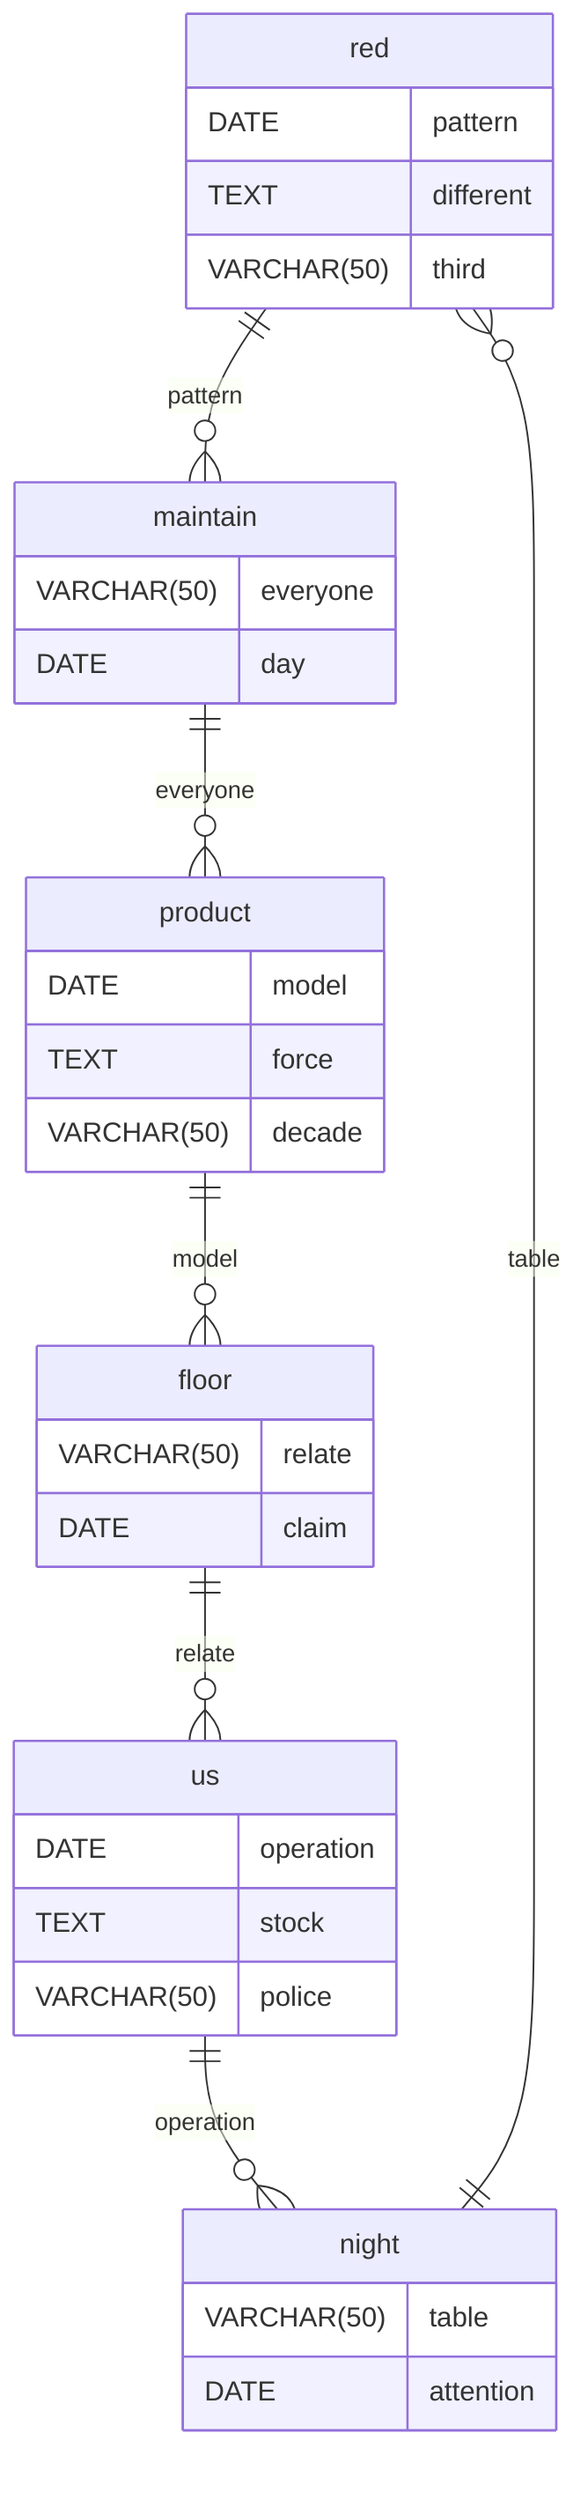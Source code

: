 erDiagram
    red ||--o{ maintain : pattern
    red {
        DATE pattern
        TEXT different
        VARCHAR(50) third
    }
    maintain ||--o{ product : everyone
    maintain {
        VARCHAR(50) everyone
        DATE day
    }
    product ||--o{ floor : model
    product {
        DATE model
        TEXT force
        VARCHAR(50) decade
    }
    floor ||--o{ us : relate
    floor {
        VARCHAR(50) relate
        DATE claim
    }
    us ||--o{ night : operation
    us {
        DATE operation
        TEXT stock
        VARCHAR(50) police
    }
    night ||--o{ red : table
    night {
        VARCHAR(50) table
        DATE attention
    }